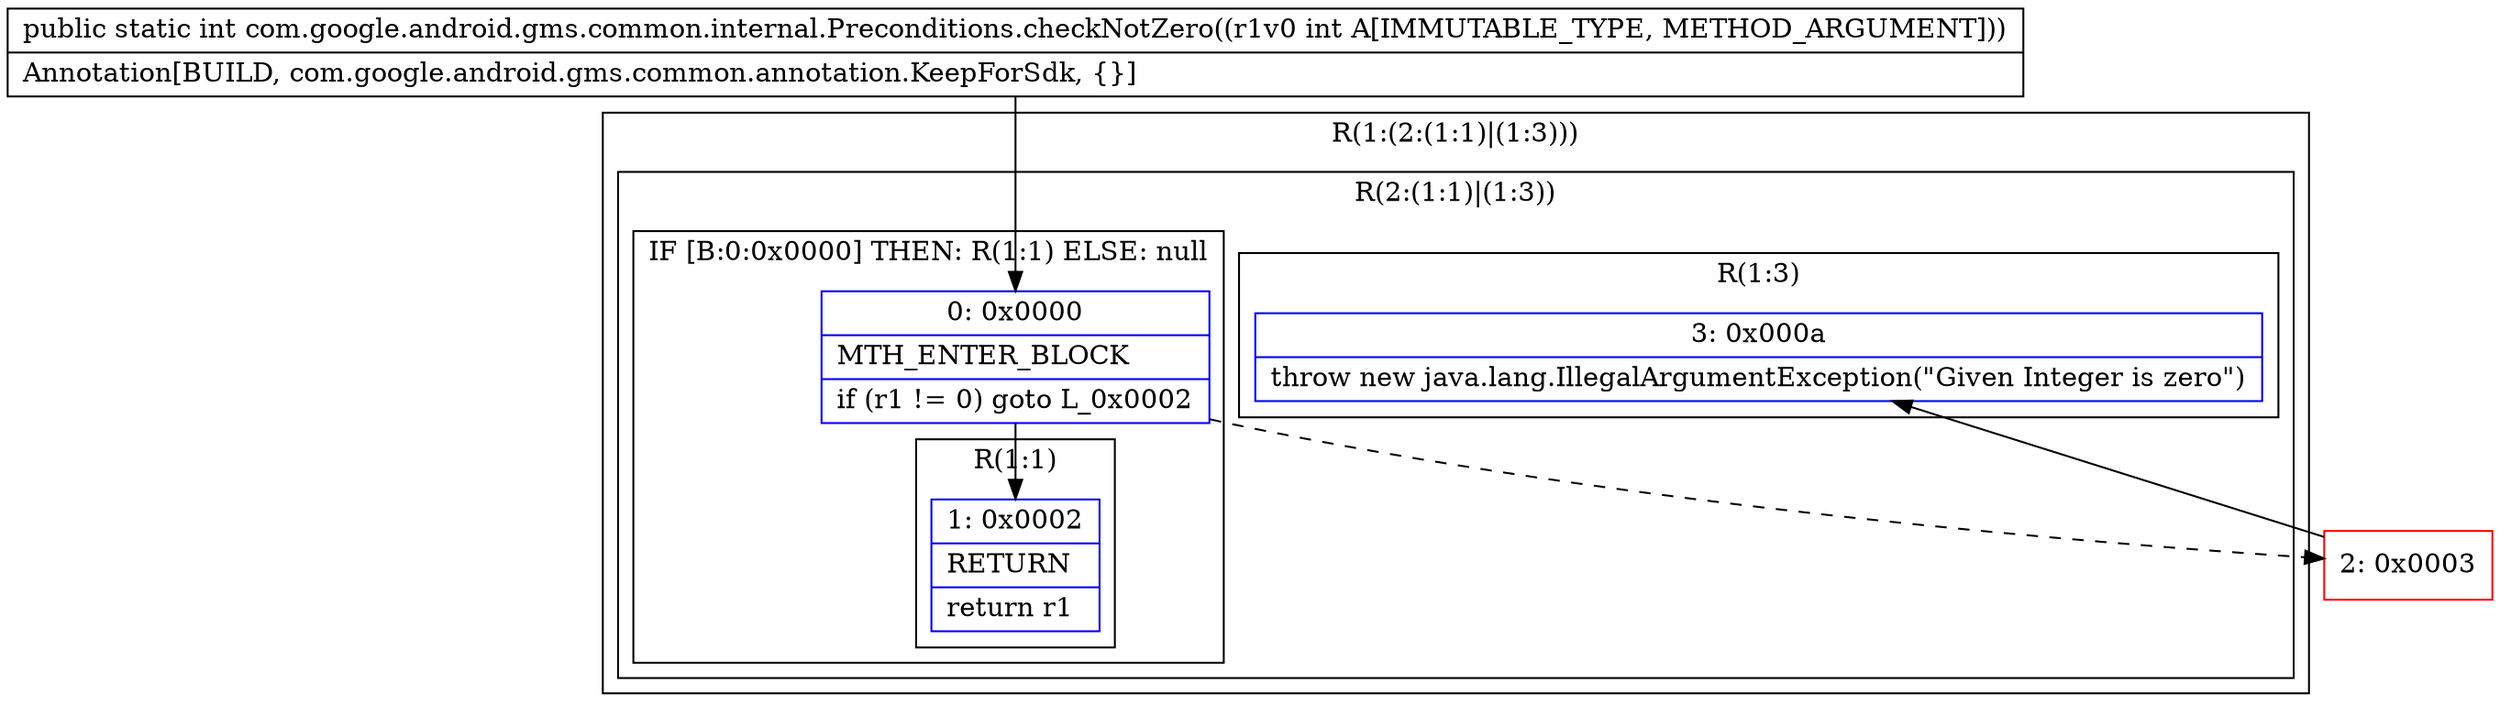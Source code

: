 digraph "CFG forcom.google.android.gms.common.internal.Preconditions.checkNotZero(I)I" {
subgraph cluster_Region_1929272931 {
label = "R(1:(2:(1:1)|(1:3)))";
node [shape=record,color=blue];
subgraph cluster_Region_1343369005 {
label = "R(2:(1:1)|(1:3))";
node [shape=record,color=blue];
subgraph cluster_IfRegion_1779929923 {
label = "IF [B:0:0x0000] THEN: R(1:1) ELSE: null";
node [shape=record,color=blue];
Node_0 [shape=record,label="{0\:\ 0x0000|MTH_ENTER_BLOCK\l|if (r1 != 0) goto L_0x0002\l}"];
subgraph cluster_Region_1745040487 {
label = "R(1:1)";
node [shape=record,color=blue];
Node_1 [shape=record,label="{1\:\ 0x0002|RETURN\l|return r1\l}"];
}
}
subgraph cluster_Region_1745777218 {
label = "R(1:3)";
node [shape=record,color=blue];
Node_3 [shape=record,label="{3\:\ 0x000a|throw new java.lang.IllegalArgumentException(\"Given Integer is zero\")\l}"];
}
}
}
Node_2 [shape=record,color=red,label="{2\:\ 0x0003}"];
MethodNode[shape=record,label="{public static int com.google.android.gms.common.internal.Preconditions.checkNotZero((r1v0 int A[IMMUTABLE_TYPE, METHOD_ARGUMENT]))  | Annotation[BUILD, com.google.android.gms.common.annotation.KeepForSdk, \{\}]\l}"];
MethodNode -> Node_0;
Node_0 -> Node_1;
Node_0 -> Node_2[style=dashed];
Node_2 -> Node_3;
}

